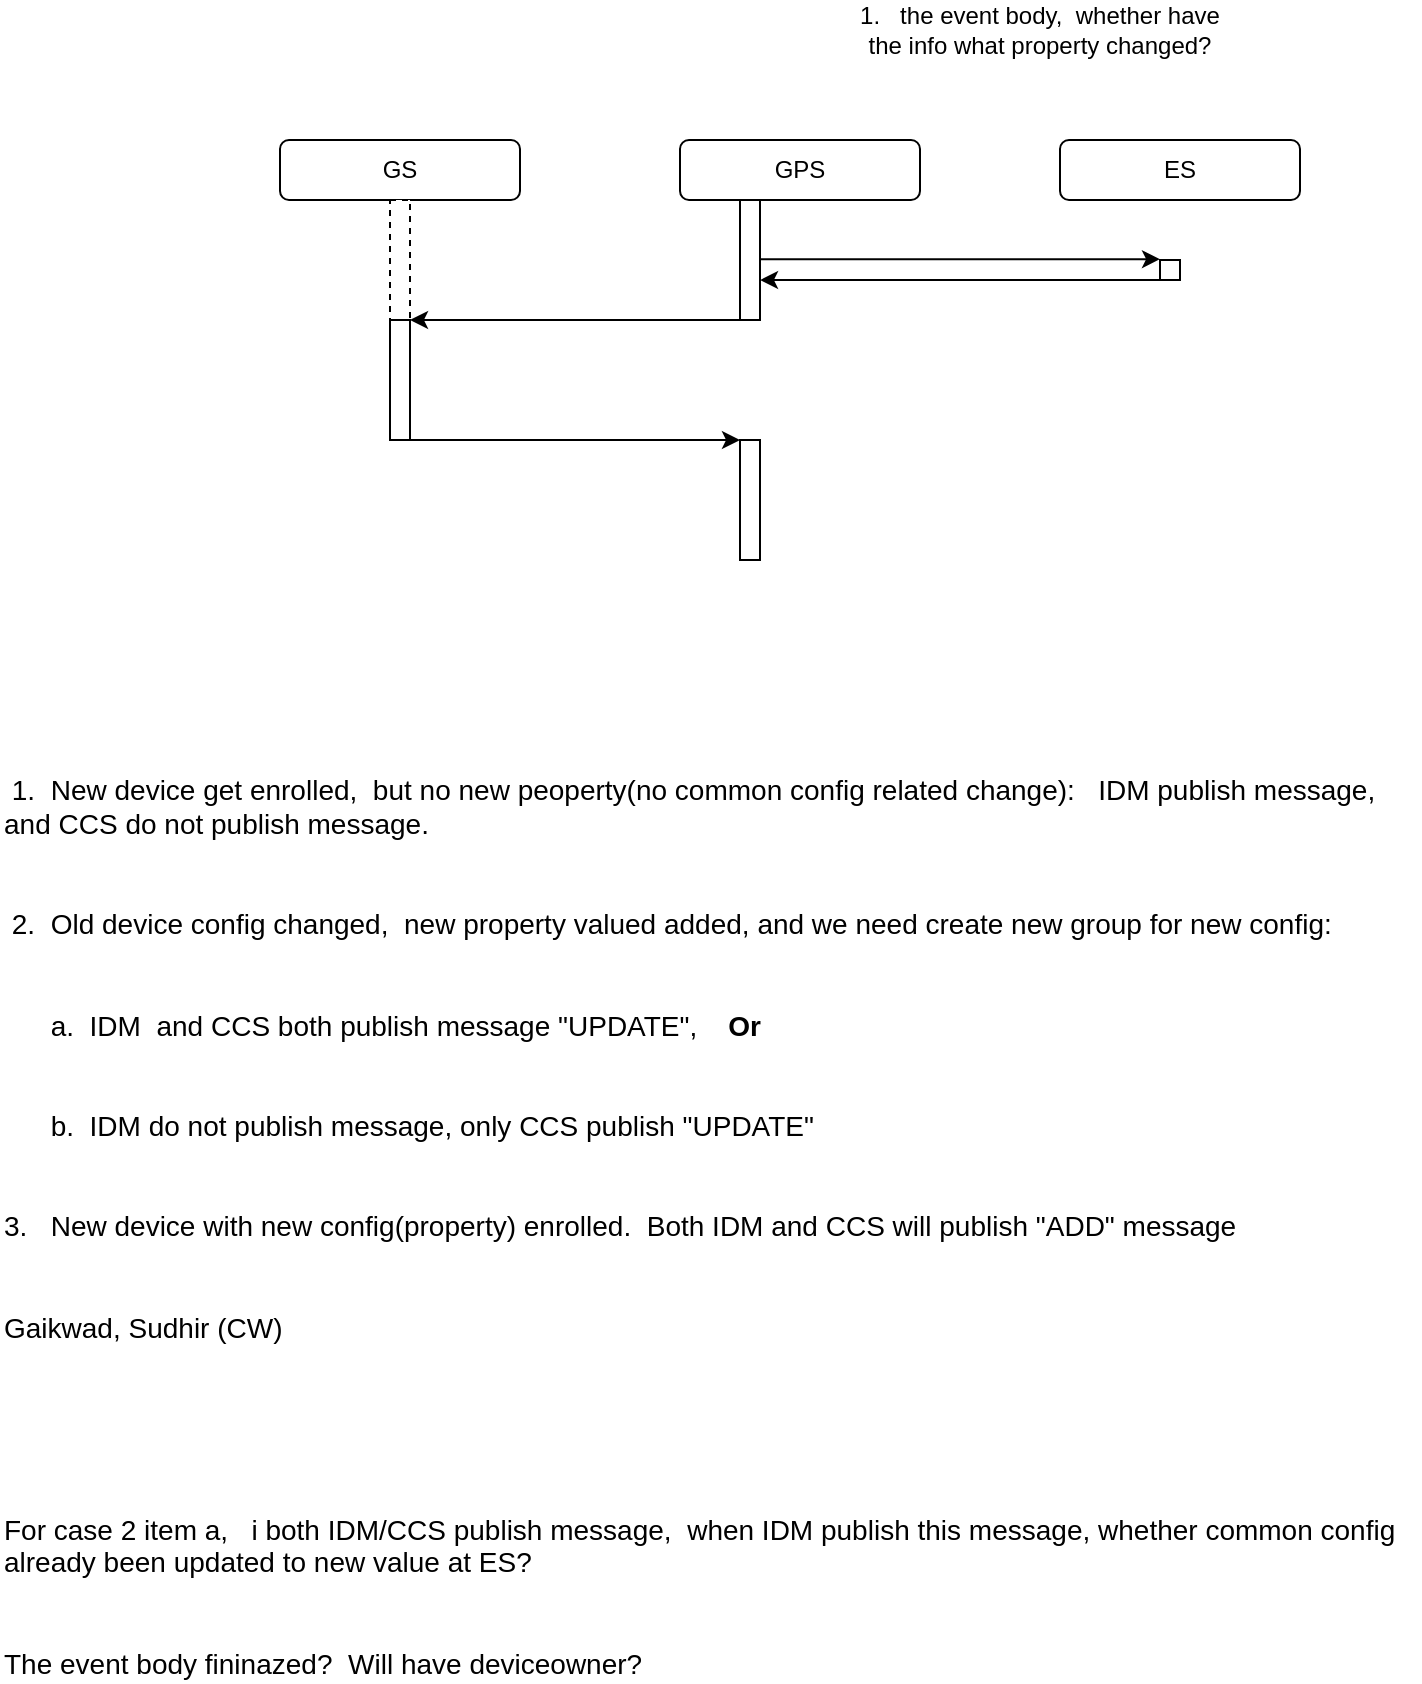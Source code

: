 <mxfile version="13.7.5" type="github" pages="2">
  <diagram id="SI-UAyGJUX2k1_hjnq8z" name="Page-1">
    <mxGraphModel dx="1368" dy="777" grid="1" gridSize="10" guides="1" tooltips="1" connect="1" arrows="1" fold="1" page="1" pageScale="1" pageWidth="850" pageHeight="1100" math="0" shadow="0">
      <root>
        <mxCell id="0" />
        <mxCell id="1" parent="0" />
        <mxCell id="ELF9q3HjsOgszbMvDCLA-1" value="GS" style="rounded=1;whiteSpace=wrap;html=1;" parent="1" vertex="1">
          <mxGeometry x="190" y="140" width="120" height="30" as="geometry" />
        </mxCell>
        <mxCell id="ELF9q3HjsOgszbMvDCLA-2" value="GPS" style="rounded=1;whiteSpace=wrap;html=1;" parent="1" vertex="1">
          <mxGeometry x="390" y="140" width="120" height="30" as="geometry" />
        </mxCell>
        <mxCell id="ELF9q3HjsOgszbMvDCLA-3" value="" style="rounded=0;whiteSpace=wrap;html=1;dashed=1;" parent="1" vertex="1">
          <mxGeometry x="245" y="170" width="10" height="60" as="geometry" />
        </mxCell>
        <mxCell id="ELF9q3HjsOgszbMvDCLA-4" value="" style="rounded=0;whiteSpace=wrap;html=1;" parent="1" vertex="1">
          <mxGeometry x="245" y="230" width="10" height="60" as="geometry" />
        </mxCell>
        <mxCell id="ELF9q3HjsOgszbMvDCLA-8" value="" style="rounded=0;whiteSpace=wrap;html=1;" parent="1" vertex="1">
          <mxGeometry x="420" y="170" width="10" height="60" as="geometry" />
        </mxCell>
        <mxCell id="ELF9q3HjsOgszbMvDCLA-11" value="" style="endArrow=classic;html=1;entryX=1;entryY=0;entryDx=0;entryDy=0;exitX=0;exitY=1;exitDx=0;exitDy=0;" parent="1" source="ELF9q3HjsOgszbMvDCLA-8" target="ELF9q3HjsOgszbMvDCLA-4" edge="1">
          <mxGeometry width="50" height="50" relative="1" as="geometry">
            <mxPoint x="750" y="370" as="sourcePoint" />
            <mxPoint x="800" y="320" as="targetPoint" />
          </mxGeometry>
        </mxCell>
        <mxCell id="ELF9q3HjsOgszbMvDCLA-12" value="" style="endArrow=classic;html=1;" parent="1" edge="1">
          <mxGeometry width="50" height="50" relative="1" as="geometry">
            <mxPoint x="255" y="290" as="sourcePoint" />
            <mxPoint x="420" y="290" as="targetPoint" />
          </mxGeometry>
        </mxCell>
        <mxCell id="ELF9q3HjsOgszbMvDCLA-13" value="" style="rounded=0;whiteSpace=wrap;html=1;" parent="1" vertex="1">
          <mxGeometry x="420" y="290" width="10" height="60" as="geometry" />
        </mxCell>
        <mxCell id="ELF9q3HjsOgszbMvDCLA-14" value="1.&amp;nbsp; &amp;nbsp;the event body,&amp;nbsp; whether have the info what property changed?" style="text;html=1;strokeColor=none;fillColor=none;align=center;verticalAlign=middle;whiteSpace=wrap;rounded=0;" parent="1" vertex="1">
          <mxGeometry x="470" y="70" width="200" height="30" as="geometry" />
        </mxCell>
        <mxCell id="ELF9q3HjsOgszbMvDCLA-16" value="ES" style="rounded=1;whiteSpace=wrap;html=1;" parent="1" vertex="1">
          <mxGeometry x="580" y="140" width="120" height="30" as="geometry" />
        </mxCell>
        <mxCell id="ELF9q3HjsOgszbMvDCLA-17" value="" style="rounded=0;whiteSpace=wrap;html=1;" parent="1" vertex="1">
          <mxGeometry x="630" y="200" width="10" height="10" as="geometry" />
        </mxCell>
        <mxCell id="ELF9q3HjsOgszbMvDCLA-18" value="" style="endArrow=classic;html=1;" parent="1" edge="1">
          <mxGeometry width="50" height="50" relative="1" as="geometry">
            <mxPoint x="430" y="199.58" as="sourcePoint" />
            <mxPoint x="630" y="199.58" as="targetPoint" />
          </mxGeometry>
        </mxCell>
        <mxCell id="ELF9q3HjsOgszbMvDCLA-19" value="" style="endArrow=classic;html=1;exitX=0;exitY=1;exitDx=0;exitDy=0;entryX=1;entryY=0.667;entryDx=0;entryDy=0;entryPerimeter=0;" parent="1" source="ELF9q3HjsOgszbMvDCLA-17" target="ELF9q3HjsOgszbMvDCLA-8" edge="1">
          <mxGeometry width="50" height="50" relative="1" as="geometry">
            <mxPoint x="440" y="209.58" as="sourcePoint" />
            <mxPoint x="530" y="340" as="targetPoint" />
          </mxGeometry>
        </mxCell>
        <mxCell id="ELF9q3HjsOgszbMvDCLA-20" value="&lt;div style=&quot;box-sizing: border-box ; font-size: 14px ; font-style: normal ; font-weight: 400 ; letter-spacing: normal ; text-indent: 0px ; text-transform: none ; word-spacing: 0px&quot;&gt;&lt;div&gt;&amp;nbsp;1.&amp;nbsp; New device get enrolled,&amp;nbsp; but no new peoperty(no common config related change):&amp;nbsp; &amp;nbsp;IDM publish message, and CCS do not publish message.&lt;/div&gt;&lt;br&gt;&lt;br&gt;&lt;div&gt;&amp;nbsp;2.&amp;nbsp; Old device config changed,&amp;nbsp; new property valued added, and we need create new group for new config:&amp;nbsp;&lt;/div&gt;&lt;br&gt;&lt;br&gt;&lt;div&gt;&amp;nbsp; &amp;nbsp; &amp;nbsp; a.&amp;nbsp; IDM&amp;nbsp; and CCS both publish message &quot;UPDATE&quot;,&amp;nbsp; &amp;nbsp; &lt;strong&gt;Or &lt;/strong&gt;&lt;/div&gt;&lt;br&gt;&lt;br&gt;&lt;div&gt;&amp;nbsp; &amp;nbsp; &amp;nbsp; b.&amp;nbsp; IDM do not publish message, only CCS publish &quot;UPDATE&quot;&lt;/div&gt;&lt;br&gt;&lt;br&gt;&lt;div&gt;3.&amp;nbsp; &amp;nbsp;New device with new config(property) enrolled.&amp;nbsp; Both IDM and CCS will publish &quot;ADD&quot; message&lt;/div&gt;&lt;br&gt;&lt;br&gt;&lt;div&gt;&lt;span itemscope=&quot;&quot; class=&quot;at-mentions-focus person-card-hover&quot; tabindex=&quot;0&quot;&gt;Gaikwad, Sudhir (CW)&lt;/span&gt;&lt;/div&gt;&lt;br&gt;&lt;br&gt;&lt;div&gt;&amp;nbsp;&lt;/div&gt;&lt;br&gt;&lt;br&gt;&lt;div&gt;For case 2 item a,&amp;nbsp; &amp;nbsp;i both IDM/CCS publish message,&amp;nbsp; when IDM publish this message, whether common config already been updated to new value at ES?&lt;/div&gt;&lt;div&gt;&lt;br&gt;&lt;/div&gt;&lt;div&gt;&lt;br&gt;&lt;/div&gt;&lt;div&gt;The event body fininazed?&amp;nbsp; Will have deviceowner?&lt;/div&gt;&lt;/div&gt;" style="text;whiteSpace=wrap;html=1;" parent="1" vertex="1">
          <mxGeometry x="50" y="450" width="710" height="420" as="geometry" />
        </mxCell>
      </root>
    </mxGraphModel>
  </diagram>
  <diagram id="SoFaHGu9rTPnwxCop-Ng" name="Page-2">
    <mxGraphModel dx="807" dy="602" grid="0" gridSize="10" guides="1" tooltips="1" connect="1" arrows="1" fold="1" page="1" pageScale="1" pageWidth="827" pageHeight="1169" math="0" shadow="0">
      <root>
        <mxCell id="LnRqNwmoMbyZQbaD4mjQ-0" />
        <mxCell id="LnRqNwmoMbyZQbaD4mjQ-1" parent="LnRqNwmoMbyZQbaD4mjQ-0" />
        <mxCell id="LnRqNwmoMbyZQbaD4mjQ-2" value="G1" style="ellipse;whiteSpace=wrap;html=1;" vertex="1" parent="LnRqNwmoMbyZQbaD4mjQ-1">
          <mxGeometry x="160" y="250" width="80" height="50" as="geometry" />
        </mxCell>
        <mxCell id="LnRqNwmoMbyZQbaD4mjQ-4" value="G2" style="ellipse;whiteSpace=wrap;html=1;" vertex="1" parent="LnRqNwmoMbyZQbaD4mjQ-1">
          <mxGeometry x="330" y="190" width="80" height="50" as="geometry" />
        </mxCell>
        <mxCell id="LnRqNwmoMbyZQbaD4mjQ-5" value="Non G2" style="ellipse;whiteSpace=wrap;html=1;" vertex="1" parent="LnRqNwmoMbyZQbaD4mjQ-1">
          <mxGeometry x="330" y="310" width="80" height="50" as="geometry" />
        </mxCell>
        <mxCell id="LnRqNwmoMbyZQbaD4mjQ-6" value="G3" style="ellipse;whiteSpace=wrap;html=1;" vertex="1" parent="LnRqNwmoMbyZQbaD4mjQ-1">
          <mxGeometry x="470" y="140" width="80" height="50" as="geometry" />
        </mxCell>
        <mxCell id="LnRqNwmoMbyZQbaD4mjQ-7" value="Non G3" style="ellipse;whiteSpace=wrap;html=1;" vertex="1" parent="LnRqNwmoMbyZQbaD4mjQ-1">
          <mxGeometry x="470" y="230" width="80" height="50" as="geometry" />
        </mxCell>
        <mxCell id="LnRqNwmoMbyZQbaD4mjQ-8" value="" style="endArrow=classic;html=1;" edge="1" parent="LnRqNwmoMbyZQbaD4mjQ-1" target="LnRqNwmoMbyZQbaD4mjQ-4">
          <mxGeometry width="50" height="50" relative="1" as="geometry">
            <mxPoint x="240" y="260" as="sourcePoint" />
            <mxPoint x="300" y="250" as="targetPoint" />
          </mxGeometry>
        </mxCell>
        <mxCell id="LnRqNwmoMbyZQbaD4mjQ-10" value="" style="endArrow=classic;html=1;exitX=1;exitY=1;exitDx=0;exitDy=0;" edge="1" parent="LnRqNwmoMbyZQbaD4mjQ-1" source="LnRqNwmoMbyZQbaD4mjQ-2">
          <mxGeometry width="50" height="50" relative="1" as="geometry">
            <mxPoint x="234.99" y="300" as="sourcePoint" />
            <mxPoint x="330" y="340" as="targetPoint" />
          </mxGeometry>
        </mxCell>
        <mxCell id="LnRqNwmoMbyZQbaD4mjQ-11" value="" style="endArrow=classic;html=1;entryX=0;entryY=0.5;entryDx=0;entryDy=0;" edge="1" parent="LnRqNwmoMbyZQbaD4mjQ-1" target="LnRqNwmoMbyZQbaD4mjQ-6">
          <mxGeometry width="50" height="50" relative="1" as="geometry">
            <mxPoint x="410" y="203" as="sourcePoint" />
            <mxPoint x="495.008" y="170.002" as="targetPoint" />
          </mxGeometry>
        </mxCell>
        <mxCell id="LnRqNwmoMbyZQbaD4mjQ-12" value="" style="endArrow=classic;html=1;entryX=0;entryY=0.5;entryDx=0;entryDy=0;exitX=0.938;exitY=0.82;exitDx=0;exitDy=0;exitPerimeter=0;" edge="1" parent="LnRqNwmoMbyZQbaD4mjQ-1" source="LnRqNwmoMbyZQbaD4mjQ-4" target="LnRqNwmoMbyZQbaD4mjQ-7">
          <mxGeometry width="50" height="50" relative="1" as="geometry">
            <mxPoint x="270" y="290" as="sourcePoint" />
            <mxPoint x="365.008" y="257.112" as="targetPoint" />
          </mxGeometry>
        </mxCell>
        <mxCell id="LnRqNwmoMbyZQbaD4mjQ-14" value="Non G4" style="ellipse;whiteSpace=wrap;html=1;" vertex="1" parent="LnRqNwmoMbyZQbaD4mjQ-1">
          <mxGeometry x="600" y="100" width="80" height="50" as="geometry" />
        </mxCell>
        <mxCell id="LnRqNwmoMbyZQbaD4mjQ-16" value="" style="endArrow=classic;html=1;entryX=-0.012;entryY=0.64;entryDx=0;entryDy=0;entryPerimeter=0;exitX=0.95;exitY=0.28;exitDx=0;exitDy=0;exitPerimeter=0;" edge="1" parent="LnRqNwmoMbyZQbaD4mjQ-1" source="LnRqNwmoMbyZQbaD4mjQ-6" target="LnRqNwmoMbyZQbaD4mjQ-14">
          <mxGeometry width="50" height="50" relative="1" as="geometry">
            <mxPoint x="530" y="110" as="sourcePoint" />
            <mxPoint x="580" y="60" as="targetPoint" />
          </mxGeometry>
        </mxCell>
        <mxCell id="LnRqNwmoMbyZQbaD4mjQ-17" value="G4" style="ellipse;whiteSpace=wrap;html=1;" vertex="1" parent="LnRqNwmoMbyZQbaD4mjQ-1">
          <mxGeometry x="600" y="170" width="80" height="50" as="geometry" />
        </mxCell>
        <mxCell id="LnRqNwmoMbyZQbaD4mjQ-18" value="" style="endArrow=classic;html=1;entryX=0;entryY=0.5;entryDx=0;entryDy=0;exitX=0.95;exitY=0.8;exitDx=0;exitDy=0;exitPerimeter=0;" edge="1" parent="LnRqNwmoMbyZQbaD4mjQ-1" source="LnRqNwmoMbyZQbaD4mjQ-6" target="LnRqNwmoMbyZQbaD4mjQ-17">
          <mxGeometry width="50" height="50" relative="1" as="geometry">
            <mxPoint x="650" y="330" as="sourcePoint" />
            <mxPoint x="700" y="280" as="targetPoint" />
          </mxGeometry>
        </mxCell>
        <mxCell id="LnRqNwmoMbyZQbaD4mjQ-19" value="&lt;font style=&quot;font-size: 24px&quot;&gt;For which group, All.&lt;br&gt;&lt;br&gt;For all case need GROUP List.&lt;br&gt;&lt;br&gt;1. Update G2 description/name ...&lt;br&gt;&amp;nbsp; &amp;nbsp; send both group and group list().&amp;nbsp;&lt;br&gt;&lt;br&gt;2. Update G4 expression&lt;br&gt;3. Delete G3&lt;br&gt;4. Create a new group.&lt;br&gt;5. Move G3 under Non G2&lt;br&gt;&amp;nbsp; &amp;nbsp; Send update group for 5 groups(include Non G2)&lt;br&gt;6. Copy G3 under Non G2&lt;br&gt;&amp;nbsp; &amp;nbsp; Send update group for Non G2&lt;br&gt;&amp;nbsp; &amp;nbsp;&amp;nbsp;&lt;br&gt;&lt;br&gt;&lt;/font&gt;" style="text;html=1;strokeColor=none;fillColor=none;align=left;verticalAlign=middle;whiteSpace=wrap;rounded=0;" vertex="1" parent="LnRqNwmoMbyZQbaD4mjQ-1">
          <mxGeometry x="135" y="476" width="662" height="289" as="geometry" />
        </mxCell>
      </root>
    </mxGraphModel>
  </diagram>
</mxfile>
